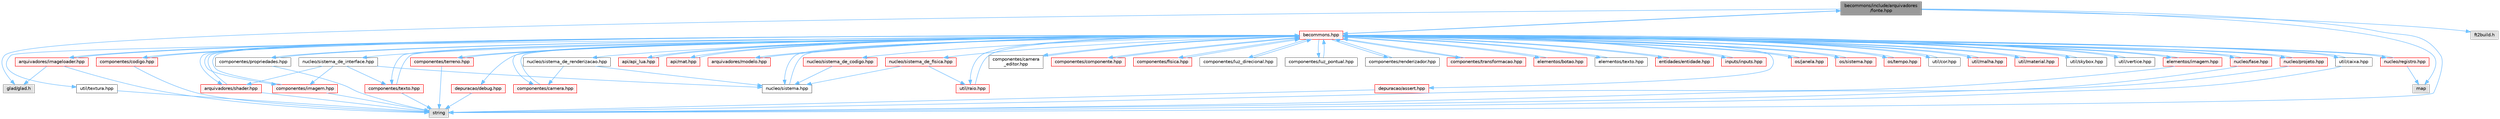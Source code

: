 digraph "becommons/include/arquivadores/fonte.hpp"
{
 // LATEX_PDF_SIZE
  bgcolor="transparent";
  edge [fontname=Helvetica,fontsize=10,labelfontname=Helvetica,labelfontsize=10];
  node [fontname=Helvetica,fontsize=10,shape=box,height=0.2,width=0.4];
  Node1 [id="Node000001",label="becommons/include/arquivadores\l/fonte.hpp",height=0.2,width=0.4,color="gray40", fillcolor="grey60", style="filled", fontcolor="black",tooltip="Define estruturas básicas para renderização de textos."];
  Node1 -> Node2 [id="edge1_Node000001_Node000002",color="steelblue1",style="solid",tooltip=" "];
  Node2 [id="Node000002",label="glad/glad.h",height=0.2,width=0.4,color="grey60", fillcolor="#E0E0E0", style="filled",tooltip=" "];
  Node1 -> Node3 [id="edge2_Node000001_Node000003",color="steelblue1",style="solid",tooltip=" "];
  Node3 [id="Node000003",label="string",height=0.2,width=0.4,color="grey60", fillcolor="#E0E0E0", style="filled",tooltip=" "];
  Node1 -> Node4 [id="edge3_Node000001_Node000004",color="steelblue1",style="solid",tooltip=" "];
  Node4 [id="Node000004",label="map",height=0.2,width=0.4,color="grey60", fillcolor="#E0E0E0", style="filled",tooltip=" "];
  Node1 -> Node5 [id="edge4_Node000001_Node000005",color="steelblue1",style="solid",tooltip=" "];
  Node5 [id="Node000005",label="ft2build.h",height=0.2,width=0.4,color="grey60", fillcolor="#E0E0E0", style="filled",tooltip=" "];
  Node1 -> Node6 [id="edge5_Node000001_Node000006",color="steelblue1",style="solid",tooltip=" "];
  Node6 [id="Node000006",label="becommons.hpp",height=0.2,width=0.4,color="red", fillcolor="#FFF0F0", style="filled",URL="$becommons_8hpp.html",tooltip=" "];
  Node6 -> Node7 [id="edge6_Node000006_Node000007",color="steelblue1",style="solid",tooltip=" "];
  Node7 [id="Node000007",label="api/api_lua.hpp",height=0.2,width=0.4,color="red", fillcolor="#FFF0F0", style="filled",URL="$api__lua_8hpp.html",tooltip="Gerencia a configuração do luabridge para api lua."];
  Node7 -> Node6 [id="edge7_Node000007_Node000006",color="steelblue1",style="solid",tooltip=" "];
  Node6 -> Node12 [id="edge8_Node000006_Node000012",color="steelblue1",style="solid",tooltip=" "];
  Node12 [id="Node000012",label="api/mat.hpp",height=0.2,width=0.4,color="red", fillcolor="#FFF0F0", style="filled",URL="$mat_8hpp.html",tooltip="Gerencia funçoes matemáticas."];
  Node12 -> Node6 [id="edge9_Node000012_Node000006",color="steelblue1",style="solid",tooltip=" "];
  Node6 -> Node1 [id="edge10_Node000006_Node000001",color="steelblue1",style="solid",tooltip=" "];
  Node6 -> Node15 [id="edge11_Node000006_Node000015",color="steelblue1",style="solid",tooltip=" "];
  Node15 [id="Node000015",label="arquivadores/imageloader.hpp",height=0.2,width=0.4,color="red", fillcolor="#FFF0F0", style="filled",URL="$imageloader_8hpp.html",tooltip="Gerencia as imagems/texturas carregadas na engine."];
  Node15 -> Node2 [id="edge12_Node000015_Node000002",color="steelblue1",style="solid",tooltip=" "];
  Node15 -> Node3 [id="edge13_Node000015_Node000003",color="steelblue1",style="solid",tooltip=" "];
  Node15 -> Node6 [id="edge14_Node000015_Node000006",color="steelblue1",style="solid",tooltip=" "];
  Node6 -> Node21 [id="edge15_Node000006_Node000021",color="steelblue1",style="solid",tooltip=" "];
  Node21 [id="Node000021",label="arquivadores/modelo.hpp",height=0.2,width=0.4,color="red", fillcolor="#FFF0F0", style="filled",URL="$modelo_8hpp.html",tooltip="Carrega um modelo usando a biblioteca assimp com base em um diretório."];
  Node21 -> Node6 [id="edge16_Node000021_Node000006",color="steelblue1",style="solid",tooltip=" "];
  Node6 -> Node23 [id="edge17_Node000006_Node000023",color="steelblue1",style="solid",tooltip=" "];
  Node23 [id="Node000023",label="arquivadores/shader.hpp",height=0.2,width=0.4,color="red", fillcolor="#FFF0F0", style="filled",URL="$shader_8hpp.html",tooltip="Gerencia os shaders GLSL."];
  Node23 -> Node3 [id="edge18_Node000023_Node000003",color="steelblue1",style="solid",tooltip=" "];
  Node23 -> Node6 [id="edge19_Node000023_Node000006",color="steelblue1",style="solid",tooltip=" "];
  Node6 -> Node29 [id="edge20_Node000006_Node000029",color="steelblue1",style="solid",tooltip=" "];
  Node29 [id="Node000029",label="componentes/camera.hpp",height=0.2,width=0.4,color="red", fillcolor="#FFF0F0", style="filled",URL="$camera_8hpp.html",tooltip="Estrutura básica de câmera."];
  Node29 -> Node6 [id="edge21_Node000029_Node000006",color="steelblue1",style="solid",tooltip=" "];
  Node6 -> Node32 [id="edge22_Node000006_Node000032",color="steelblue1",style="solid",tooltip=" "];
  Node32 [id="Node000032",label="componentes/camera\l_editor.hpp",height=0.2,width=0.4,color="grey40", fillcolor="white", style="filled",URL="$camera__editor_8hpp.html",tooltip=" "];
  Node32 -> Node6 [id="edge23_Node000032_Node000006",color="steelblue1",style="solid",tooltip=" "];
  Node6 -> Node33 [id="edge24_Node000006_Node000033",color="steelblue1",style="solid",tooltip=" "];
  Node33 [id="Node000033",label="componentes/codigo.hpp",height=0.2,width=0.4,color="red", fillcolor="#FFF0F0", style="filled",URL="$codigo_8hpp.html",tooltip="Componente de código para entidades ECS."];
  Node33 -> Node3 [id="edge25_Node000033_Node000003",color="steelblue1",style="solid",tooltip=" "];
  Node33 -> Node6 [id="edge26_Node000033_Node000006",color="steelblue1",style="solid",tooltip=" "];
  Node6 -> Node35 [id="edge27_Node000006_Node000035",color="steelblue1",style="solid",tooltip=" "];
  Node35 [id="Node000035",label="componentes/componente.hpp",height=0.2,width=0.4,color="red", fillcolor="#FFF0F0", style="filled",URL="$componente_8hpp.html",tooltip="Estrutura base para componetes."];
  Node35 -> Node6 [id="edge28_Node000035_Node000006",color="steelblue1",style="solid",tooltip=" "];
  Node6 -> Node40 [id="edge29_Node000006_Node000040",color="steelblue1",style="solid",tooltip=" "];
  Node40 [id="Node000040",label="componentes/fisica.hpp",height=0.2,width=0.4,color="red", fillcolor="#FFF0F0", style="filled",URL="$fisica_8hpp.html",tooltip="Componente de física para entidades ECS."];
  Node40 -> Node6 [id="edge30_Node000040_Node000006",color="steelblue1",style="solid",tooltip=" "];
  Node6 -> Node41 [id="edge31_Node000006_Node000041",color="steelblue1",style="solid",tooltip=" "];
  Node41 [id="Node000041",label="componentes/imagem.hpp",height=0.2,width=0.4,color="red", fillcolor="#FFF0F0", style="filled",URL="$componentes_2imagem_8hpp.html",tooltip=" "];
  Node41 -> Node3 [id="edge32_Node000041_Node000003",color="steelblue1",style="solid",tooltip=" "];
  Node41 -> Node6 [id="edge33_Node000041_Node000006",color="steelblue1",style="solid",tooltip=" "];
  Node6 -> Node42 [id="edge34_Node000006_Node000042",color="steelblue1",style="solid",tooltip=" "];
  Node42 [id="Node000042",label="componentes/luz_direcional.hpp",height=0.2,width=0.4,color="grey40", fillcolor="white", style="filled",URL="$luz__direcional_8hpp.html",tooltip=" "];
  Node42 -> Node6 [id="edge35_Node000042_Node000006",color="steelblue1",style="solid",tooltip=" "];
  Node6 -> Node43 [id="edge36_Node000006_Node000043",color="steelblue1",style="solid",tooltip=" "];
  Node43 [id="Node000043",label="componentes/luz_pontual.hpp",height=0.2,width=0.4,color="grey40", fillcolor="white", style="filled",URL="$luz__pontual_8hpp.html",tooltip=" "];
  Node43 -> Node6 [id="edge37_Node000043_Node000006",color="steelblue1",style="solid",tooltip=" "];
  Node6 -> Node44 [id="edge38_Node000006_Node000044",color="steelblue1",style="solid",tooltip=" "];
  Node44 [id="Node000044",label="componentes/propriedades.hpp",height=0.2,width=0.4,color="grey40", fillcolor="white", style="filled",URL="$propriedades_8hpp.html",tooltip=" "];
  Node44 -> Node3 [id="edge39_Node000044_Node000003",color="steelblue1",style="solid",tooltip=" "];
  Node44 -> Node6 [id="edge40_Node000044_Node000006",color="steelblue1",style="solid",tooltip=" "];
  Node6 -> Node45 [id="edge41_Node000006_Node000045",color="steelblue1",style="solid",tooltip=" "];
  Node45 [id="Node000045",label="componentes/renderizador.hpp",height=0.2,width=0.4,color="grey40", fillcolor="white", style="filled",URL="$renderizador_8hpp.html",tooltip=" "];
  Node45 -> Node6 [id="edge42_Node000045_Node000006",color="steelblue1",style="solid",tooltip=" "];
  Node6 -> Node46 [id="edge43_Node000006_Node000046",color="steelblue1",style="solid",tooltip=" "];
  Node46 [id="Node000046",label="componentes/terreno.hpp",height=0.2,width=0.4,color="red", fillcolor="#FFF0F0", style="filled",URL="$terreno_8hpp.html",tooltip=" "];
  Node46 -> Node3 [id="edge44_Node000046_Node000003",color="steelblue1",style="solid",tooltip=" "];
  Node46 -> Node6 [id="edge45_Node000046_Node000006",color="steelblue1",style="solid",tooltip=" "];
  Node6 -> Node47 [id="edge46_Node000006_Node000047",color="steelblue1",style="solid",tooltip=" "];
  Node47 [id="Node000047",label="componentes/texto.hpp",height=0.2,width=0.4,color="red", fillcolor="#FFF0F0", style="filled",URL="$componentes_2texto_8hpp.html",tooltip=" "];
  Node47 -> Node3 [id="edge47_Node000047_Node000003",color="steelblue1",style="solid",tooltip=" "];
  Node47 -> Node6 [id="edge48_Node000047_Node000006",color="steelblue1",style="solid",tooltip=" "];
  Node6 -> Node48 [id="edge49_Node000006_Node000048",color="steelblue1",style="solid",tooltip=" "];
  Node48 [id="Node000048",label="componentes/transformacao.hpp",height=0.2,width=0.4,color="red", fillcolor="#FFF0F0", style="filled",URL="$transformacao_8hpp.html",tooltip="Calcula a mtriz de modelo para um objeto 3d qualquer."];
  Node48 -> Node6 [id="edge50_Node000048_Node000006",color="steelblue1",style="solid",tooltip=" "];
  Node6 -> Node52 [id="edge51_Node000006_Node000052",color="steelblue1",style="solid",tooltip=" "];
  Node52 [id="Node000052",label="depuracao/debug.hpp",height=0.2,width=0.4,color="red", fillcolor="#FFF0F0", style="filled",URL="$debug_8hpp.html",tooltip=" "];
  Node52 -> Node3 [id="edge52_Node000052_Node000003",color="steelblue1",style="solid",tooltip=" "];
  Node6 -> Node53 [id="edge53_Node000006_Node000053",color="steelblue1",style="solid",tooltip=" "];
  Node53 [id="Node000053",label="depuracao/assert.hpp",height=0.2,width=0.4,color="red", fillcolor="#FFF0F0", style="filled",URL="$assert_8hpp.html",tooltip=" "];
  Node53 -> Node3 [id="edge54_Node000053_Node000003",color="steelblue1",style="solid",tooltip=" "];
  Node6 -> Node56 [id="edge55_Node000006_Node000056",color="steelblue1",style="solid",tooltip=" "];
  Node56 [id="Node000056",label="elementos/botao.hpp",height=0.2,width=0.4,color="red", fillcolor="#FFF0F0", style="filled",URL="$botao_8hpp.html",tooltip=" "];
  Node56 -> Node6 [id="edge56_Node000056_Node000006",color="steelblue1",style="solid",tooltip=" "];
  Node6 -> Node58 [id="edge57_Node000006_Node000058",color="steelblue1",style="solid",tooltip=" "];
  Node58 [id="Node000058",label="elementos/imagem.hpp",height=0.2,width=0.4,color="red", fillcolor="#FFF0F0", style="filled",URL="$elementos_2imagem_8hpp.html",tooltip="Gerencia a configuração do luabridge para api lua."];
  Node58 -> Node3 [id="edge58_Node000058_Node000003",color="steelblue1",style="solid",tooltip=" "];
  Node58 -> Node6 [id="edge59_Node000058_Node000006",color="steelblue1",style="solid",tooltip=" "];
  Node6 -> Node59 [id="edge60_Node000006_Node000059",color="steelblue1",style="solid",tooltip=" "];
  Node59 [id="Node000059",label="elementos/texto.hpp",height=0.2,width=0.4,color="grey40", fillcolor="white", style="filled",URL="$elementos_2texto_8hpp.html",tooltip=" "];
  Node59 -> Node6 [id="edge61_Node000059_Node000006",color="steelblue1",style="solid",tooltip=" "];
  Node6 -> Node60 [id="edge62_Node000006_Node000060",color="steelblue1",style="solid",tooltip=" "];
  Node60 [id="Node000060",label="entidades/entidade.hpp",height=0.2,width=0.4,color="red", fillcolor="#FFF0F0", style="filled",URL="$entidade_8hpp.html",tooltip="Inclusoes e defini��es relacionadas � entidade."];
  Node60 -> Node6 [id="edge63_Node000060_Node000006",color="steelblue1",style="solid",tooltip=" "];
  Node6 -> Node61 [id="edge64_Node000006_Node000061",color="steelblue1",style="solid",tooltip=" "];
  Node61 [id="Node000061",label="inputs/inputs.hpp",height=0.2,width=0.4,color="red", fillcolor="#FFF0F0", style="filled",URL="$inputs_8hpp.html",tooltip=" "];
  Node61 -> Node6 [id="edge65_Node000061_Node000006",color="steelblue1",style="solid",tooltip=" "];
  Node6 -> Node62 [id="edge66_Node000006_Node000062",color="steelblue1",style="solid",tooltip=" "];
  Node62 [id="Node000062",label="nucleo/fase.hpp",height=0.2,width=0.4,color="red", fillcolor="#FFF0F0", style="filled",URL="$fase_8hpp.html",tooltip="Gerencia sistemas numa fase."];
  Node62 -> Node3 [id="edge67_Node000062_Node000003",color="steelblue1",style="solid",tooltip=" "];
  Node62 -> Node6 [id="edge68_Node000062_Node000006",color="steelblue1",style="solid",tooltip=" "];
  Node6 -> Node63 [id="edge69_Node000006_Node000063",color="steelblue1",style="solid",tooltip=" "];
  Node63 [id="Node000063",label="nucleo/projeto.hpp",height=0.2,width=0.4,color="red", fillcolor="#FFF0F0", style="filled",URL="$projeto_8hpp.html",tooltip="Gerencia configurações do projeto."];
  Node63 -> Node3 [id="edge70_Node000063_Node000003",color="steelblue1",style="solid",tooltip=" "];
  Node63 -> Node6 [id="edge71_Node000063_Node000006",color="steelblue1",style="solid",tooltip=" "];
  Node6 -> Node64 [id="edge72_Node000006_Node000064",color="steelblue1",style="solid",tooltip=" "];
  Node64 [id="Node000064",label="nucleo/registro.hpp",height=0.2,width=0.4,color="red", fillcolor="#FFF0F0", style="filled",URL="$registro_8hpp.html",tooltip="Inclusoes e definições relacionadas à registro."];
  Node64 -> Node4 [id="edge73_Node000064_Node000004",color="steelblue1",style="solid",tooltip=" "];
  Node64 -> Node6 [id="edge74_Node000064_Node000006",color="steelblue1",style="solid",tooltip=" "];
  Node6 -> Node66 [id="edge75_Node000006_Node000066",color="steelblue1",style="solid",tooltip=" "];
  Node66 [id="Node000066",label="nucleo/sistema.hpp",height=0.2,width=0.4,color="grey40", fillcolor="white", style="filled",URL="$nucleo_2sistema_8hpp.html",tooltip=" "];
  Node66 -> Node6 [id="edge76_Node000066_Node000006",color="steelblue1",style="solid",tooltip=" "];
  Node6 -> Node67 [id="edge77_Node000006_Node000067",color="steelblue1",style="solid",tooltip=" "];
  Node67 [id="Node000067",label="nucleo/sistema_de_codigo.hpp",height=0.2,width=0.4,color="red", fillcolor="#FFF0F0", style="filled",URL="$sistema__de__codigo_8hpp.html",tooltip=" "];
  Node67 -> Node66 [id="edge78_Node000067_Node000066",color="steelblue1",style="solid",tooltip=" "];
  Node6 -> Node70 [id="edge79_Node000006_Node000070",color="steelblue1",style="solid",tooltip=" "];
  Node70 [id="Node000070",label="nucleo/sistema_de_fisica.hpp",height=0.2,width=0.4,color="red", fillcolor="#FFF0F0", style="filled",URL="$sistema__de__fisica_8hpp.html",tooltip="Gerencia a fisica de jogo com o bullet3."];
  Node70 -> Node66 [id="edge80_Node000070_Node000066",color="steelblue1",style="solid",tooltip=" "];
  Node70 -> Node71 [id="edge81_Node000070_Node000071",color="steelblue1",style="solid",tooltip=" "];
  Node71 [id="Node000071",label="util/raio.hpp",height=0.2,width=0.4,color="red", fillcolor="#FFF0F0", style="filled",URL="$raio_8hpp.html",tooltip=" "];
  Node71 -> Node6 [id="edge82_Node000071_Node000006",color="steelblue1",style="solid",tooltip=" "];
  Node6 -> Node72 [id="edge83_Node000006_Node000072",color="steelblue1",style="solid",tooltip=" "];
  Node72 [id="Node000072",label="nucleo/sistema_de_interface.hpp",height=0.2,width=0.4,color="grey40", fillcolor="white", style="filled",URL="$sistema__de__interface_8hpp.html",tooltip=" "];
  Node72 -> Node66 [id="edge84_Node000072_Node000066",color="steelblue1",style="solid",tooltip=" "];
  Node72 -> Node23 [id="edge85_Node000072_Node000023",color="steelblue1",style="solid",tooltip=" "];
  Node72 -> Node47 [id="edge86_Node000072_Node000047",color="steelblue1",style="solid",tooltip=" "];
  Node72 -> Node41 [id="edge87_Node000072_Node000041",color="steelblue1",style="solid",tooltip=" "];
  Node6 -> Node73 [id="edge88_Node000006_Node000073",color="steelblue1",style="solid",tooltip=" "];
  Node73 [id="Node000073",label="nucleo/sistema_de_renderizacao.hpp",height=0.2,width=0.4,color="grey40", fillcolor="white", style="filled",URL="$sistema__de__renderizacao_8hpp.html",tooltip="Gerencia a renderizacao."];
  Node73 -> Node66 [id="edge89_Node000073_Node000066",color="steelblue1",style="solid",tooltip=" "];
  Node73 -> Node29 [id="edge90_Node000073_Node000029",color="steelblue1",style="solid",tooltip=" "];
  Node6 -> Node74 [id="edge91_Node000006_Node000074",color="steelblue1",style="solid",tooltip=" "];
  Node74 [id="Node000074",label="os/janela.hpp",height=0.2,width=0.4,color="red", fillcolor="#FFF0F0", style="filled",URL="$janela_8hpp.html",tooltip="Inicia e gerencia janela glfw."];
  Node74 -> Node6 [id="edge92_Node000074_Node000006",color="steelblue1",style="solid",tooltip=" "];
  Node6 -> Node75 [id="edge93_Node000006_Node000075",color="steelblue1",style="solid",tooltip=" "];
  Node75 [id="Node000075",label="os/sistema.hpp",height=0.2,width=0.4,color="red", fillcolor="#FFF0F0", style="filled",URL="$os_2sistema_8hpp.html",tooltip="funçoes do sistema"];
  Node75 -> Node6 [id="edge94_Node000075_Node000006",color="steelblue1",style="solid",tooltip=" "];
  Node6 -> Node78 [id="edge95_Node000006_Node000078",color="steelblue1",style="solid",tooltip=" "];
  Node78 [id="Node000078",label="os/tempo.hpp",height=0.2,width=0.4,color="red", fillcolor="#FFF0F0", style="filled",URL="$tempo_8hpp.html",tooltip="Inicia e gerencia o tempo."];
  Node78 -> Node6 [id="edge96_Node000078_Node000006",color="steelblue1",style="solid",tooltip=" "];
  Node6 -> Node80 [id="edge97_Node000006_Node000080",color="steelblue1",style="solid",tooltip=" "];
  Node80 [id="Node000080",label="util/caixa.hpp",height=0.2,width=0.4,color="grey40", fillcolor="white", style="filled",URL="$caixa_8hpp.html",tooltip=" "];
  Node80 -> Node3 [id="edge98_Node000080_Node000003",color="steelblue1",style="solid",tooltip=" "];
  Node80 -> Node6 [id="edge99_Node000080_Node000006",color="steelblue1",style="solid",tooltip=" "];
  Node6 -> Node81 [id="edge100_Node000006_Node000081",color="steelblue1",style="solid",tooltip=" "];
  Node81 [id="Node000081",label="util/cor.hpp",height=0.2,width=0.4,color="grey40", fillcolor="white", style="filled",URL="$cor_8hpp.html",tooltip=" "];
  Node81 -> Node6 [id="edge101_Node000081_Node000006",color="steelblue1",style="solid",tooltip=" "];
  Node6 -> Node82 [id="edge102_Node000006_Node000082",color="steelblue1",style="solid",tooltip=" "];
  Node82 [id="Node000082",label="util/malha.hpp",height=0.2,width=0.4,color="red", fillcolor="#FFF0F0", style="filled",URL="$malha_8hpp.html",tooltip=" "];
  Node82 -> Node6 [id="edge103_Node000082_Node000006",color="steelblue1",style="solid",tooltip=" "];
  Node6 -> Node83 [id="edge104_Node000006_Node000083",color="steelblue1",style="solid",tooltip=" "];
  Node83 [id="Node000083",label="util/material.hpp",height=0.2,width=0.4,color="red", fillcolor="#FFF0F0", style="filled",URL="$material_8hpp.html",tooltip=" "];
  Node83 -> Node6 [id="edge105_Node000083_Node000006",color="steelblue1",style="solid",tooltip=" "];
  Node6 -> Node71 [id="edge106_Node000006_Node000071",color="steelblue1",style="solid",tooltip=" "];
  Node6 -> Node84 [id="edge107_Node000006_Node000084",color="steelblue1",style="solid",tooltip=" "];
  Node84 [id="Node000084",label="util/skybox.hpp",height=0.2,width=0.4,color="grey40", fillcolor="white", style="filled",URL="$skybox_8hpp.html",tooltip=" "];
  Node84 -> Node6 [id="edge108_Node000084_Node000006",color="steelblue1",style="solid",tooltip=" "];
  Node6 -> Node85 [id="edge109_Node000006_Node000085",color="steelblue1",style="solid",tooltip=" "];
  Node85 [id="Node000085",label="util/vertice.hpp",height=0.2,width=0.4,color="grey40", fillcolor="white", style="filled",URL="$vertice_8hpp.html",tooltip=" "];
  Node85 -> Node6 [id="edge110_Node000085_Node000006",color="steelblue1",style="solid",tooltip=" "];
  Node6 -> Node86 [id="edge111_Node000006_Node000086",color="steelblue1",style="solid",tooltip=" "];
  Node86 [id="Node000086",label="util/textura.hpp",height=0.2,width=0.4,color="grey40", fillcolor="white", style="filled",URL="$textura_8hpp.html",tooltip=" "];
  Node86 -> Node3 [id="edge112_Node000086_Node000003",color="steelblue1",style="solid",tooltip=" "];
}
